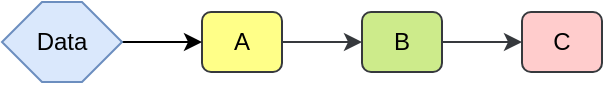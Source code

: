 <mxfile version="20.2.2" type="github"><diagram id="rKeW-D6Mr9I9j17QyvKW" name="第 1 页"><mxGraphModel dx="1038" dy="482" grid="1" gridSize="10" guides="1" tooltips="1" connect="1" arrows="1" fold="1" page="1" pageScale="1" pageWidth="2000" pageHeight="1169" math="0" shadow="0"><root><mxCell id="0"/><mxCell id="1" parent="0"/><mxCell id="G5EuPcNfF0ojvx9O5AbO-7" style="edgeStyle=orthogonalEdgeStyle;rounded=0;orthogonalLoop=1;jettySize=auto;html=1;exitX=1;exitY=0.5;exitDx=0;exitDy=0;entryX=0;entryY=0.5;entryDx=0;entryDy=0;fillColor=#ffff88;strokeColor=#36393d;" edge="1" parent="1" source="G5EuPcNfF0ojvx9O5AbO-8" target="G5EuPcNfF0ojvx9O5AbO-13"><mxGeometry relative="1" as="geometry"/></mxCell><mxCell id="G5EuPcNfF0ojvx9O5AbO-8" value="A" style="rounded=1;whiteSpace=wrap;html=1;fillColor=#ffff88;strokeColor=#36393d;shadow=0;sketch=0;glass=0;" vertex="1" parent="1"><mxGeometry x="440" y="205" width="40" height="30" as="geometry"/></mxCell><mxCell id="G5EuPcNfF0ojvx9O5AbO-9" style="edgeStyle=orthogonalEdgeStyle;rounded=0;orthogonalLoop=1;jettySize=auto;html=1;exitX=1;exitY=0.5;exitDx=0;exitDy=0;entryX=0;entryY=0.5;entryDx=0;entryDy=0;" edge="1" parent="1" source="G5EuPcNfF0ojvx9O5AbO-11" target="G5EuPcNfF0ojvx9O5AbO-8"><mxGeometry relative="1" as="geometry"/></mxCell><mxCell id="G5EuPcNfF0ojvx9O5AbO-11" value="Data" style="shape=hexagon;perimeter=hexagonPerimeter2;whiteSpace=wrap;html=1;fixedSize=1;fillColor=#dae8fc;strokeColor=#6c8ebf;" vertex="1" parent="1"><mxGeometry x="340" y="200" width="60" height="40" as="geometry"/></mxCell><mxCell id="G5EuPcNfF0ojvx9O5AbO-12" style="edgeStyle=orthogonalEdgeStyle;rounded=0;orthogonalLoop=1;jettySize=auto;html=1;exitX=1;exitY=0.5;exitDx=0;exitDy=0;entryX=0;entryY=0.5;entryDx=0;entryDy=0;fillColor=#ffff88;strokeColor=#36393d;" edge="1" parent="1" source="G5EuPcNfF0ojvx9O5AbO-13" target="G5EuPcNfF0ojvx9O5AbO-14"><mxGeometry relative="1" as="geometry"/></mxCell><mxCell id="G5EuPcNfF0ojvx9O5AbO-13" value="B" style="rounded=1;whiteSpace=wrap;html=1;fillColor=#cdeb8b;strokeColor=#36393d;shadow=0;sketch=0;glass=0;" vertex="1" parent="1"><mxGeometry x="520" y="205" width="40" height="30" as="geometry"/></mxCell><mxCell id="G5EuPcNfF0ojvx9O5AbO-14" value="C" style="rounded=1;whiteSpace=wrap;html=1;fillColor=#ffcccc;strokeColor=#36393d;shadow=0;sketch=0;glass=0;" vertex="1" parent="1"><mxGeometry x="600" y="205" width="40" height="30" as="geometry"/></mxCell></root></mxGraphModel></diagram></mxfile>
